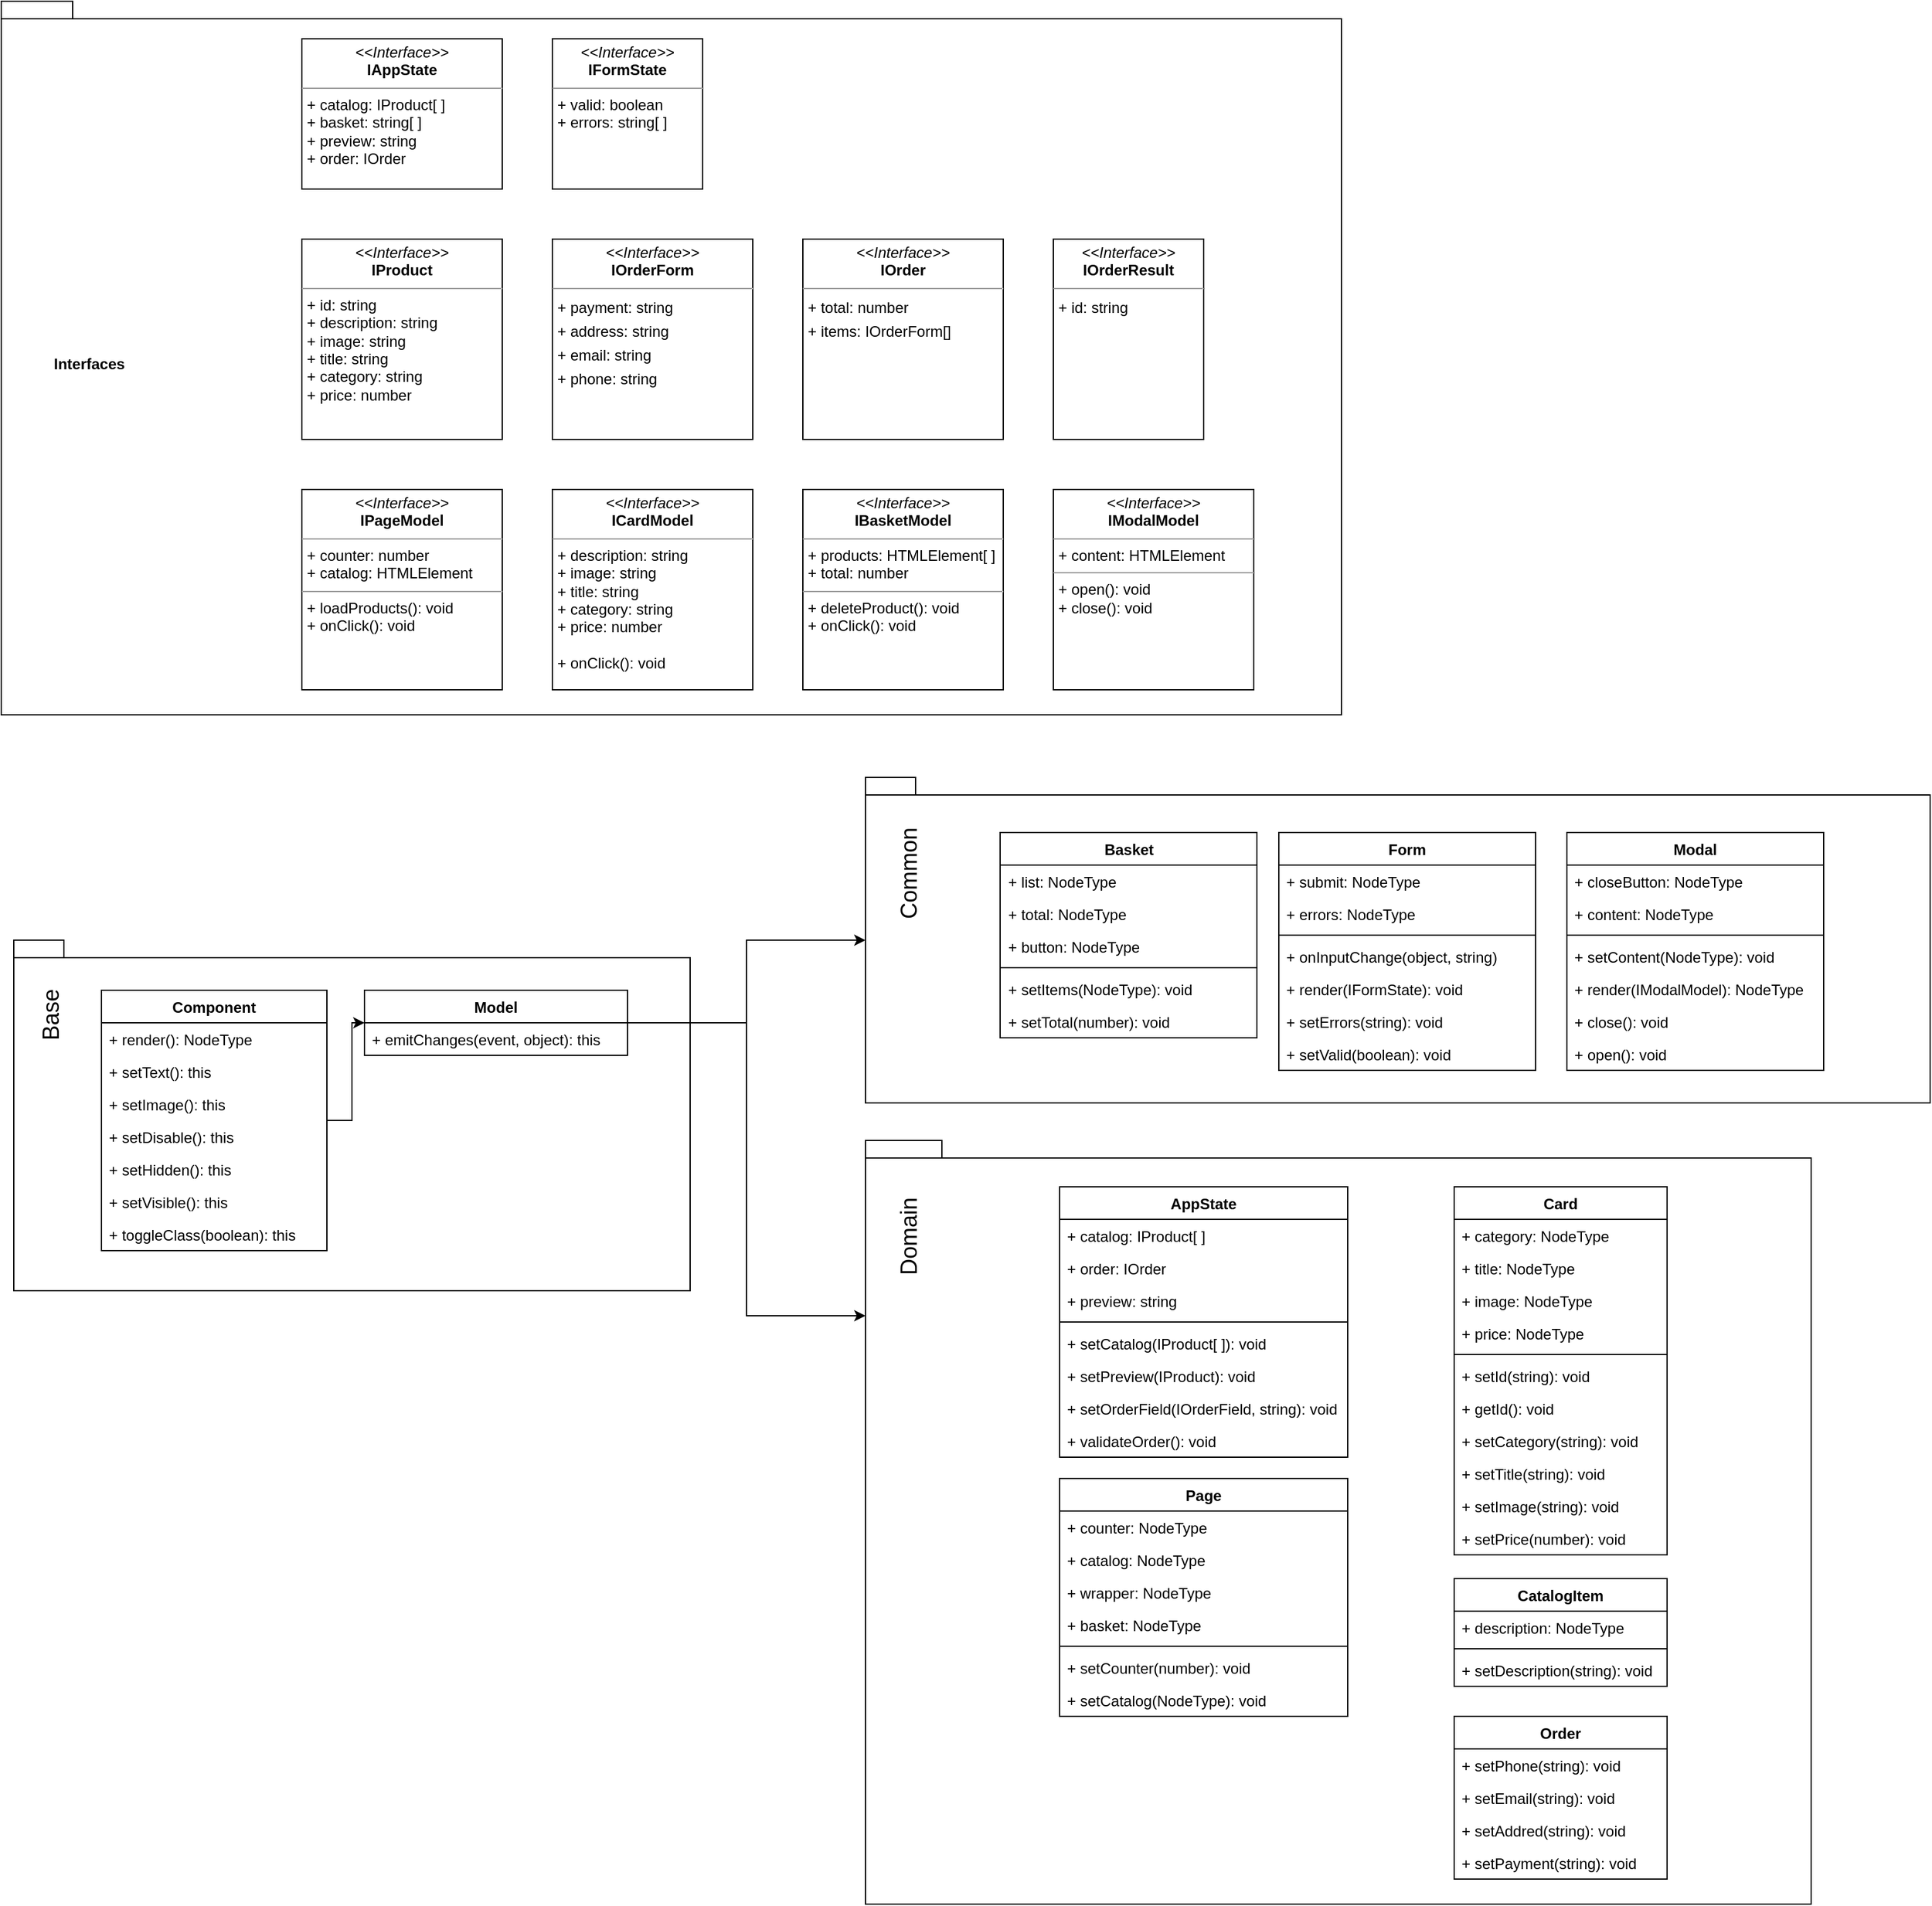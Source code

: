 <mxfile version="23.1.4" type="device">
  <diagram name="Page-1" id="c4acf3e9-155e-7222-9cf6-157b1a14988f">
    <mxGraphModel dx="2390" dy="1230" grid="1" gridSize="10" guides="1" tooltips="1" connect="1" arrows="1" fold="1" page="1" pageScale="1" pageWidth="1700" pageHeight="1700" background="none" math="0" shadow="0">
      <root>
        <mxCell id="0" />
        <mxCell id="1" parent="0" />
        <mxCell id="fEwEx9mOlt6JljOtrG-w-180" value="" style="group" parent="1" vertex="1" connectable="0">
          <mxGeometry x="10" y="10" width="1070" height="570" as="geometry" />
        </mxCell>
        <mxCell id="fEwEx9mOlt6JljOtrG-w-179" value="&amp;nbsp; &amp;nbsp; &amp;nbsp; &amp;nbsp; &amp;nbsp; &amp;nbsp; Interfaces" style="shape=folder;fontStyle=1;spacingTop=10;tabWidth=40;tabHeight=14;tabPosition=left;html=1;whiteSpace=wrap;align=left;" parent="fEwEx9mOlt6JljOtrG-w-180" vertex="1">
          <mxGeometry width="1070" height="570" as="geometry" />
        </mxCell>
        <mxCell id="fEwEx9mOlt6JljOtrG-w-82" value="&lt;p style=&quot;margin:0px;margin-top:4px;text-align:center;&quot;&gt;&lt;i&gt;&amp;lt;&amp;lt;Interface&amp;gt;&amp;gt;&lt;/i&gt;&lt;br&gt;&lt;b&gt;IProduct&lt;/b&gt;&lt;/p&gt;&lt;hr size=&quot;1&quot;&gt;&lt;p style=&quot;margin:0px;margin-left:4px;&quot;&gt;+ id: string&lt;br&gt;&lt;/p&gt;&lt;p style=&quot;margin:0px;margin-left:4px;&quot;&gt;+ description: string&lt;/p&gt;&lt;p style=&quot;margin:0px;margin-left:4px;&quot;&gt;+ image: string&lt;/p&gt;&lt;p style=&quot;margin:0px;margin-left:4px;&quot;&gt;+ title: string&lt;/p&gt;&lt;p style=&quot;margin:0px;margin-left:4px;&quot;&gt;+ category: string&lt;/p&gt;&lt;p style=&quot;margin:0px;margin-left:4px;&quot;&gt;+ price: number&lt;/p&gt;" style="verticalAlign=top;align=left;overflow=fill;fontSize=12;fontFamily=Helvetica;html=1;whiteSpace=wrap;" parent="fEwEx9mOlt6JljOtrG-w-180" vertex="1">
          <mxGeometry x="240" y="190" width="160" height="160" as="geometry" />
        </mxCell>
        <mxCell id="fEwEx9mOlt6JljOtrG-w-83" value="&lt;p style=&quot;margin:0px;margin-top:4px;text-align:center;&quot;&gt;&lt;i&gt;&amp;lt;&amp;lt;Interface&amp;gt;&amp;gt;&lt;/i&gt;&lt;br&gt;&lt;b&gt;IOrder&lt;/b&gt;&lt;/p&gt;&lt;hr size=&quot;1&quot;&gt;&lt;p style=&quot;margin: 0px 0px 0px 4px; line-height: 160%;&quot;&gt;+ total: number&lt;span style=&quot;background-color: initial;&quot;&gt;&lt;br&gt;&lt;/span&gt;&lt;/p&gt;&lt;p style=&quot;margin: 0px 0px 0px 4px; line-height: 160%;&quot;&gt;+ items:&amp;nbsp;&lt;span style=&quot;border-color: var(--border-color); text-align: center;&quot;&gt;IOrderForm&lt;/span&gt;&lt;span style=&quot;background-color: initial;&quot;&gt;[]&lt;/span&gt;&lt;br&gt;&lt;/p&gt;" style="verticalAlign=top;align=left;overflow=fill;fontSize=12;fontFamily=Helvetica;html=1;whiteSpace=wrap;" parent="fEwEx9mOlt6JljOtrG-w-180" vertex="1">
          <mxGeometry x="640" y="190" width="160" height="160" as="geometry" />
        </mxCell>
        <mxCell id="fEwEx9mOlt6JljOtrG-w-86" value="&lt;p style=&quot;margin:0px;margin-top:4px;text-align:center;&quot;&gt;&lt;i&gt;&amp;lt;&amp;lt;Interface&amp;gt;&amp;gt;&lt;/i&gt;&lt;br&gt;&lt;b&gt;IOrderResult&lt;/b&gt;&lt;/p&gt;&lt;hr size=&quot;1&quot;&gt;&lt;p style=&quot;margin: 0px 0px 0px 4px; line-height: 160%;&quot;&gt;+ id: string&lt;/p&gt;" style="verticalAlign=top;align=left;overflow=fill;fontSize=12;fontFamily=Helvetica;html=1;whiteSpace=wrap;" parent="fEwEx9mOlt6JljOtrG-w-180" vertex="1">
          <mxGeometry x="840" y="190" width="120" height="160" as="geometry" />
        </mxCell>
        <mxCell id="fEwEx9mOlt6JljOtrG-w-87" value="&lt;p style=&quot;margin:0px;margin-top:4px;text-align:center;&quot;&gt;&lt;i&gt;&amp;lt;&amp;lt;Interface&amp;gt;&amp;gt;&lt;/i&gt;&lt;br&gt;&lt;b&gt;IOrderForm&lt;/b&gt;&lt;/p&gt;&lt;hr size=&quot;1&quot;&gt;&lt;p style=&quot;margin: 0px 0px 0px 4px; line-height: 160%;&quot;&gt;&lt;span style=&quot;background-color: initial;&quot;&gt;+ payment: string&lt;/span&gt;&lt;br&gt;&lt;/p&gt;&lt;p style=&quot;margin: 0px 0px 0px 4px; line-height: 160%;&quot;&gt;+ address: string&lt;span style=&quot;background-color: initial;&quot;&gt;&lt;br&gt;&lt;/span&gt;&lt;/p&gt;&lt;p style=&quot;margin: 0px 0px 0px 4px; line-height: 160%;&quot;&gt;+ email: string&lt;span style=&quot;background-color: initial;&quot;&gt;&lt;br&gt;&lt;/span&gt;&lt;/p&gt;&lt;p style=&quot;margin: 0px 0px 0px 4px; line-height: 160%;&quot;&gt;+ phone: string&lt;br&gt;&lt;/p&gt;&lt;p style=&quot;margin: 0px 0px 0px 4px; line-height: 160%;&quot;&gt;&lt;br&gt;&lt;/p&gt;&lt;p style=&quot;margin: 0px 0px 0px 4px; line-height: 160%;&quot;&gt;&lt;br&gt;&lt;/p&gt;" style="verticalAlign=top;align=left;overflow=fill;fontSize=12;fontFamily=Helvetica;html=1;whiteSpace=wrap;" parent="fEwEx9mOlt6JljOtrG-w-180" vertex="1">
          <mxGeometry x="440" y="190" width="160" height="160" as="geometry" />
        </mxCell>
        <mxCell id="fEwEx9mOlt6JljOtrG-w-171" value="&lt;p style=&quot;margin:0px;margin-top:4px;text-align:center;&quot;&gt;&lt;i&gt;&amp;lt;&amp;lt;Interface&amp;gt;&amp;gt;&lt;/i&gt;&lt;br&gt;&lt;b&gt;IFormState&lt;/b&gt;&lt;/p&gt;&lt;hr size=&quot;1&quot;&gt;&lt;p style=&quot;margin:0px;margin-left:4px;&quot;&gt;+ valid: boolean&lt;/p&gt;&lt;p style=&quot;margin:0px;margin-left:4px;&quot;&gt;+ errors: string[ ]&lt;/p&gt;" style="verticalAlign=top;align=left;overflow=fill;fontSize=12;fontFamily=Helvetica;html=1;whiteSpace=wrap;" parent="fEwEx9mOlt6JljOtrG-w-180" vertex="1">
          <mxGeometry x="440" y="30" width="120" height="120" as="geometry" />
        </mxCell>
        <mxCell id="fEwEx9mOlt6JljOtrG-w-172" value="&lt;p style=&quot;margin:0px;margin-top:4px;text-align:center;&quot;&gt;&lt;i&gt;&amp;lt;&amp;lt;Interface&amp;gt;&amp;gt;&lt;/i&gt;&lt;br&gt;&lt;b&gt;IAppState&lt;/b&gt;&lt;/p&gt;&lt;hr size=&quot;1&quot;&gt;&lt;p style=&quot;margin:0px;margin-left:4px;&quot;&gt;+ catalog: IProduct[ ]&lt;/p&gt;&lt;p style=&quot;margin:0px;margin-left:4px;&quot;&gt;+ basket: string[ ]&lt;/p&gt;&lt;p style=&quot;margin:0px;margin-left:4px;&quot;&gt;+ preview: string&lt;br&gt;&lt;/p&gt;&lt;p style=&quot;margin:0px;margin-left:4px;&quot;&gt;+ order: IOrder&lt;br&gt;&lt;/p&gt;" style="verticalAlign=top;align=left;overflow=fill;fontSize=12;fontFamily=Helvetica;html=1;whiteSpace=wrap;" parent="fEwEx9mOlt6JljOtrG-w-180" vertex="1">
          <mxGeometry x="240" y="30" width="160" height="120" as="geometry" />
        </mxCell>
        <mxCell id="fEwEx9mOlt6JljOtrG-w-174" value="&lt;p style=&quot;margin:0px;margin-top:4px;text-align:center;&quot;&gt;&lt;i&gt;&amp;lt;&amp;lt;Interface&amp;gt;&amp;gt;&lt;/i&gt;&lt;br&gt;&lt;b style=&quot;border-color: var(--border-color);&quot;&gt;IPageModel&lt;/b&gt;&lt;/p&gt;&lt;hr size=&quot;1&quot;&gt;&lt;p style=&quot;border-color: var(--border-color); margin: 0px 0px 0px 4px;&quot;&gt;+ counter: number&lt;br style=&quot;border-color: var(--border-color);&quot;&gt;&lt;/p&gt;&lt;p style=&quot;border-color: var(--border-color); margin: 0px 0px 0px 4px;&quot;&gt;+ catalog: HTMLElement&lt;/p&gt;&lt;hr size=&quot;1&quot;&gt;&lt;p style=&quot;margin:0px;margin-left:4px;&quot;&gt;+ loadProducts(): void&lt;/p&gt;&lt;p style=&quot;margin:0px;margin-left:4px;&quot;&gt;+ onClick(): void&lt;/p&gt;" style="verticalAlign=top;align=left;overflow=fill;fontSize=12;fontFamily=Helvetica;html=1;whiteSpace=wrap;" parent="fEwEx9mOlt6JljOtrG-w-180" vertex="1">
          <mxGeometry x="240" y="390" width="160" height="160" as="geometry" />
        </mxCell>
        <mxCell id="fEwEx9mOlt6JljOtrG-w-175" value="&lt;p style=&quot;margin:0px;margin-top:4px;text-align:center;&quot;&gt;&lt;i&gt;&amp;lt;&amp;lt;Interface&amp;gt;&amp;gt;&lt;/i&gt;&lt;br&gt;&lt;b style=&quot;border-color: var(--border-color);&quot;&gt;IModalModel&lt;/b&gt;&lt;/p&gt;&lt;hr size=&quot;1&quot;&gt;&lt;p style=&quot;border-color: var(--border-color); margin: 0px 0px 0px 4px;&quot;&gt;+ content: HTMLElement&lt;br&gt;&lt;/p&gt;&lt;hr size=&quot;1&quot;&gt;&lt;p style=&quot;margin:0px;margin-left:4px;&quot;&gt;+ open(): void&lt;/p&gt;&lt;p style=&quot;margin:0px;margin-left:4px;&quot;&gt;+ close(): void&lt;/p&gt;" style="verticalAlign=top;align=left;overflow=fill;fontSize=12;fontFamily=Helvetica;html=1;whiteSpace=wrap;" parent="fEwEx9mOlt6JljOtrG-w-180" vertex="1">
          <mxGeometry x="840" y="390" width="160" height="160" as="geometry" />
        </mxCell>
        <mxCell id="fEwEx9mOlt6JljOtrG-w-176" value="&lt;p style=&quot;margin:0px;margin-top:4px;text-align:center;&quot;&gt;&lt;i&gt;&amp;lt;&amp;lt;Interface&amp;gt;&amp;gt;&lt;/i&gt;&lt;br&gt;&lt;b style=&quot;border-color: var(--border-color);&quot;&gt;IBasketModel&lt;/b&gt;&lt;/p&gt;&lt;hr size=&quot;1&quot;&gt;&lt;p style=&quot;border-color: var(--border-color); margin: 0px 0px 0px 4px; line-height: 120%;&quot;&gt;+ products: HTMLElement[ ]&lt;br&gt;&lt;/p&gt;&lt;p style=&quot;border-color: var(--border-color); margin: 0px 0px 0px 4px; line-height: 120%;&quot;&gt;+ total: number&lt;br&gt;&lt;/p&gt;&lt;hr size=&quot;1&quot;&gt;&lt;p style=&quot;margin:0px;margin-left:4px;&quot;&gt;+ deleteProduct(): void&lt;/p&gt;&lt;p style=&quot;margin:0px;margin-left:4px;&quot;&gt;+ onClick(): void&lt;/p&gt;" style="verticalAlign=top;align=left;overflow=fill;fontSize=12;fontFamily=Helvetica;html=1;whiteSpace=wrap;" parent="fEwEx9mOlt6JljOtrG-w-180" vertex="1">
          <mxGeometry x="640" y="390" width="160" height="160" as="geometry" />
        </mxCell>
        <mxCell id="fEwEx9mOlt6JljOtrG-w-177" value="&lt;p style=&quot;margin:0px;margin-top:4px;text-align:center;&quot;&gt;&lt;i&gt;&amp;lt;&amp;lt;Interface&amp;gt;&amp;gt;&lt;/i&gt;&lt;br&gt;&lt;b style=&quot;border-color: var(--border-color);&quot;&gt;ICardModel&lt;/b&gt;&lt;/p&gt;&lt;hr size=&quot;1&quot;&gt;&lt;p style=&quot;border-color: var(--border-color); margin: 0px 0px 0px 4px; line-height: 120%;&quot;&gt;+ description: string&lt;/p&gt;&lt;p style=&quot;margin:0px;margin-left:4px;&quot;&gt;+ image: string&lt;/p&gt;&lt;p style=&quot;margin:0px;margin-left:4px;&quot;&gt;+ title: string&lt;br&gt;&lt;/p&gt;&lt;p style=&quot;margin:0px;margin-left:4px;&quot;&gt;+ category: string&lt;br&gt;&lt;/p&gt;&lt;p style=&quot;margin:0px;margin-left:4px;&quot;&gt;+ price: number&lt;br&gt;&lt;br&gt;&lt;/p&gt;&lt;p style=&quot;margin:0px;margin-left:4px;&quot;&gt;+ onClick(): void&lt;/p&gt;" style="verticalAlign=top;align=left;overflow=fill;fontSize=12;fontFamily=Helvetica;html=1;whiteSpace=wrap;" parent="fEwEx9mOlt6JljOtrG-w-180" vertex="1">
          <mxGeometry x="440" y="390" width="160" height="160" as="geometry" />
        </mxCell>
        <mxCell id="fEwEx9mOlt6JljOtrG-w-178" value="" style="line;strokeWidth=1;fillColor=none;align=left;verticalAlign=middle;spacingTop=-1;spacingLeft=3;spacingRight=3;rotatable=0;labelPosition=right;points=[];portConstraint=eastwest;strokeColor=inherit;" parent="fEwEx9mOlt6JljOtrG-w-180" vertex="1">
          <mxGeometry x="440" y="510" width="160" height="8" as="geometry" />
        </mxCell>
        <mxCell id="yMwtiJhKcVlfoCmiof6D-98" value="" style="group" vertex="1" connectable="0" parent="1">
          <mxGeometry x="20" y="760" width="540" height="280" as="geometry" />
        </mxCell>
        <mxCell id="yMwtiJhKcVlfoCmiof6D-54" value="" style="shape=folder;fontStyle=1;spacingTop=10;tabWidth=40;tabHeight=14;tabPosition=left;html=1;whiteSpace=wrap;align=left;" vertex="1" parent="yMwtiJhKcVlfoCmiof6D-98">
          <mxGeometry width="540" height="280" as="geometry" />
        </mxCell>
        <mxCell id="yMwtiJhKcVlfoCmiof6D-55" value="&lt;font style=&quot;font-size: 18px;&quot;&gt;Base&lt;/font&gt;" style="text;html=1;align=center;verticalAlign=middle;resizable=0;points=[];autosize=1;strokeColor=none;fillColor=none;rotation=-90;" vertex="1" parent="yMwtiJhKcVlfoCmiof6D-98">
          <mxGeometry y="40" width="60" height="40" as="geometry" />
        </mxCell>
        <mxCell id="yMwtiJhKcVlfoCmiof6D-61" value="Component" style="swimlane;fontStyle=1;align=center;verticalAlign=top;childLayout=stackLayout;horizontal=1;startSize=26;horizontalStack=0;resizeParent=1;resizeParentMax=0;resizeLast=0;collapsible=1;marginBottom=0;whiteSpace=wrap;html=1;" vertex="1" parent="yMwtiJhKcVlfoCmiof6D-98">
          <mxGeometry x="70" y="40" width="180" height="208" as="geometry" />
        </mxCell>
        <mxCell id="yMwtiJhKcVlfoCmiof6D-62" value="+ render(): NodeType" style="text;strokeColor=none;fillColor=none;align=left;verticalAlign=top;spacingLeft=4;spacingRight=4;overflow=hidden;rotatable=0;points=[[0,0.5],[1,0.5]];portConstraint=eastwest;whiteSpace=wrap;html=1;" vertex="1" parent="yMwtiJhKcVlfoCmiof6D-61">
          <mxGeometry y="26" width="180" height="26" as="geometry" />
        </mxCell>
        <mxCell id="yMwtiJhKcVlfoCmiof6D-63" value="+ setText():&amp;nbsp;this" style="text;strokeColor=none;fillColor=none;align=left;verticalAlign=top;spacingLeft=4;spacingRight=4;overflow=hidden;rotatable=0;points=[[0,0.5],[1,0.5]];portConstraint=eastwest;whiteSpace=wrap;html=1;" vertex="1" parent="yMwtiJhKcVlfoCmiof6D-61">
          <mxGeometry y="52" width="180" height="26" as="geometry" />
        </mxCell>
        <mxCell id="yMwtiJhKcVlfoCmiof6D-64" value="+ setImage():&amp;nbsp;this" style="text;strokeColor=none;fillColor=none;align=left;verticalAlign=top;spacingLeft=4;spacingRight=4;overflow=hidden;rotatable=0;points=[[0,0.5],[1,0.5]];portConstraint=eastwest;whiteSpace=wrap;html=1;" vertex="1" parent="yMwtiJhKcVlfoCmiof6D-61">
          <mxGeometry y="78" width="180" height="26" as="geometry" />
        </mxCell>
        <mxCell id="yMwtiJhKcVlfoCmiof6D-65" value="+ setDisable():&amp;nbsp;this" style="text;strokeColor=none;fillColor=none;align=left;verticalAlign=top;spacingLeft=4;spacingRight=4;overflow=hidden;rotatable=0;points=[[0,0.5],[1,0.5]];portConstraint=eastwest;whiteSpace=wrap;html=1;" vertex="1" parent="yMwtiJhKcVlfoCmiof6D-61">
          <mxGeometry y="104" width="180" height="26" as="geometry" />
        </mxCell>
        <mxCell id="yMwtiJhKcVlfoCmiof6D-66" value="+ setHidden(): this" style="text;strokeColor=none;fillColor=none;align=left;verticalAlign=top;spacingLeft=4;spacingRight=4;overflow=hidden;rotatable=0;points=[[0,0.5],[1,0.5]];portConstraint=eastwest;whiteSpace=wrap;html=1;" vertex="1" parent="yMwtiJhKcVlfoCmiof6D-61">
          <mxGeometry y="130" width="180" height="26" as="geometry" />
        </mxCell>
        <mxCell id="yMwtiJhKcVlfoCmiof6D-67" value="+ setVisible(): this" style="text;strokeColor=none;fillColor=none;align=left;verticalAlign=top;spacingLeft=4;spacingRight=4;overflow=hidden;rotatable=0;points=[[0,0.5],[1,0.5]];portConstraint=eastwest;whiteSpace=wrap;html=1;" vertex="1" parent="yMwtiJhKcVlfoCmiof6D-61">
          <mxGeometry y="156" width="180" height="26" as="geometry" />
        </mxCell>
        <mxCell id="yMwtiJhKcVlfoCmiof6D-68" value="+ toggleClass(boolean):&amp;nbsp;this" style="text;strokeColor=none;fillColor=none;align=left;verticalAlign=top;spacingLeft=4;spacingRight=4;overflow=hidden;rotatable=0;points=[[0,0.5],[1,0.5]];portConstraint=eastwest;whiteSpace=wrap;html=1;" vertex="1" parent="yMwtiJhKcVlfoCmiof6D-61">
          <mxGeometry y="182" width="180" height="26" as="geometry" />
        </mxCell>
        <mxCell id="yMwtiJhKcVlfoCmiof6D-69" value="Model" style="swimlane;fontStyle=1;align=center;verticalAlign=top;childLayout=stackLayout;horizontal=1;startSize=26;horizontalStack=0;resizeParent=1;resizeParentMax=0;resizeLast=0;collapsible=1;marginBottom=0;whiteSpace=wrap;html=1;" vertex="1" parent="yMwtiJhKcVlfoCmiof6D-98">
          <mxGeometry x="280" y="40" width="210" height="52" as="geometry" />
        </mxCell>
        <mxCell id="yMwtiJhKcVlfoCmiof6D-70" value="+&amp;nbsp;emitChanges(event, object): this" style="text;strokeColor=none;fillColor=none;align=left;verticalAlign=top;spacingLeft=4;spacingRight=4;overflow=hidden;rotatable=0;points=[[0,0.5],[1,0.5]];portConstraint=eastwest;whiteSpace=wrap;html=1;" vertex="1" parent="yMwtiJhKcVlfoCmiof6D-69">
          <mxGeometry y="26" width="210" height="26" as="geometry" />
        </mxCell>
        <mxCell id="yMwtiJhKcVlfoCmiof6D-71" style="edgeStyle=orthogonalEdgeStyle;rounded=0;orthogonalLoop=1;jettySize=auto;html=1;" edge="1" parent="yMwtiJhKcVlfoCmiof6D-98" source="yMwtiJhKcVlfoCmiof6D-61" target="yMwtiJhKcVlfoCmiof6D-69">
          <mxGeometry relative="1" as="geometry" />
        </mxCell>
        <mxCell id="yMwtiJhKcVlfoCmiof6D-133" style="edgeStyle=orthogonalEdgeStyle;rounded=0;orthogonalLoop=1;jettySize=auto;html=1;" edge="1" parent="1" source="yMwtiJhKcVlfoCmiof6D-69" target="yMwtiJhKcVlfoCmiof6D-130">
          <mxGeometry relative="1" as="geometry" />
        </mxCell>
        <mxCell id="yMwtiJhKcVlfoCmiof6D-191" value="" style="group" vertex="1" connectable="0" parent="1">
          <mxGeometry x="700" y="920" width="755" height="610" as="geometry" />
        </mxCell>
        <mxCell id="yMwtiJhKcVlfoCmiof6D-59" value="" style="shape=folder;fontStyle=1;spacingTop=10;tabWidth=40;tabHeight=14;tabPosition=left;html=1;whiteSpace=wrap;align=left;" vertex="1" parent="yMwtiJhKcVlfoCmiof6D-191">
          <mxGeometry width="755" height="610" as="geometry" />
        </mxCell>
        <mxCell id="yMwtiJhKcVlfoCmiof6D-60" value="&lt;font style=&quot;font-size: 18px;&quot;&gt;Domain&lt;br&gt;&lt;/font&gt;" style="text;html=1;align=center;verticalAlign=middle;resizable=0;points=[];autosize=1;strokeColor=none;fillColor=none;rotation=-90;" vertex="1" parent="yMwtiJhKcVlfoCmiof6D-191">
          <mxGeometry x="-10" y="57" width="90" height="40" as="geometry" />
        </mxCell>
        <mxCell id="yMwtiJhKcVlfoCmiof6D-1" value="Page" style="swimlane;fontStyle=1;align=center;verticalAlign=top;childLayout=stackLayout;horizontal=1;startSize=26;horizontalStack=0;resizeParent=1;resizeParentMax=0;resizeLast=0;collapsible=1;marginBottom=0;whiteSpace=wrap;html=1;" vertex="1" parent="yMwtiJhKcVlfoCmiof6D-191">
          <mxGeometry x="155" y="270" width="230" height="190" as="geometry" />
        </mxCell>
        <mxCell id="yMwtiJhKcVlfoCmiof6D-2" value="+ counter: NodeType" style="text;strokeColor=none;fillColor=none;align=left;verticalAlign=top;spacingLeft=4;spacingRight=4;overflow=hidden;rotatable=0;points=[[0,0.5],[1,0.5]];portConstraint=eastwest;whiteSpace=wrap;html=1;" vertex="1" parent="yMwtiJhKcVlfoCmiof6D-1">
          <mxGeometry y="26" width="230" height="26" as="geometry" />
        </mxCell>
        <mxCell id="yMwtiJhKcVlfoCmiof6D-135" value="+ catalog: NodeType" style="text;strokeColor=none;fillColor=none;align=left;verticalAlign=top;spacingLeft=4;spacingRight=4;overflow=hidden;rotatable=0;points=[[0,0.5],[1,0.5]];portConstraint=eastwest;whiteSpace=wrap;html=1;" vertex="1" parent="yMwtiJhKcVlfoCmiof6D-1">
          <mxGeometry y="52" width="230" height="26" as="geometry" />
        </mxCell>
        <mxCell id="yMwtiJhKcVlfoCmiof6D-136" value="+ wrapper: NodeType" style="text;strokeColor=none;fillColor=none;align=left;verticalAlign=top;spacingLeft=4;spacingRight=4;overflow=hidden;rotatable=0;points=[[0,0.5],[1,0.5]];portConstraint=eastwest;whiteSpace=wrap;html=1;" vertex="1" parent="yMwtiJhKcVlfoCmiof6D-1">
          <mxGeometry y="78" width="230" height="26" as="geometry" />
        </mxCell>
        <mxCell id="yMwtiJhKcVlfoCmiof6D-137" value="+ basket: NodeType" style="text;strokeColor=none;fillColor=none;align=left;verticalAlign=top;spacingLeft=4;spacingRight=4;overflow=hidden;rotatable=0;points=[[0,0.5],[1,0.5]];portConstraint=eastwest;whiteSpace=wrap;html=1;" vertex="1" parent="yMwtiJhKcVlfoCmiof6D-1">
          <mxGeometry y="104" width="230" height="26" as="geometry" />
        </mxCell>
        <mxCell id="yMwtiJhKcVlfoCmiof6D-3" value="" style="line;strokeWidth=1;fillColor=none;align=left;verticalAlign=middle;spacingTop=-1;spacingLeft=3;spacingRight=3;rotatable=0;labelPosition=right;points=[];portConstraint=eastwest;strokeColor=inherit;" vertex="1" parent="yMwtiJhKcVlfoCmiof6D-1">
          <mxGeometry y="130" width="230" height="8" as="geometry" />
        </mxCell>
        <mxCell id="yMwtiJhKcVlfoCmiof6D-4" value="+ setCounter(number): void" style="text;strokeColor=none;fillColor=none;align=left;verticalAlign=top;spacingLeft=4;spacingRight=4;overflow=hidden;rotatable=0;points=[[0,0.5],[1,0.5]];portConstraint=eastwest;whiteSpace=wrap;html=1;" vertex="1" parent="yMwtiJhKcVlfoCmiof6D-1">
          <mxGeometry y="138" width="230" height="26" as="geometry" />
        </mxCell>
        <mxCell id="yMwtiJhKcVlfoCmiof6D-138" value="+ setCatalog(NodeType): void" style="text;strokeColor=none;fillColor=none;align=left;verticalAlign=top;spacingLeft=4;spacingRight=4;overflow=hidden;rotatable=0;points=[[0,0.5],[1,0.5]];portConstraint=eastwest;whiteSpace=wrap;html=1;" vertex="1" parent="yMwtiJhKcVlfoCmiof6D-1">
          <mxGeometry y="164" width="230" height="26" as="geometry" />
        </mxCell>
        <mxCell id="yMwtiJhKcVlfoCmiof6D-25" value="Card" style="swimlane;fontStyle=1;align=center;verticalAlign=top;childLayout=stackLayout;horizontal=1;startSize=26;horizontalStack=0;resizeParent=1;resizeParentMax=0;resizeLast=0;collapsible=1;marginBottom=0;whiteSpace=wrap;html=1;" vertex="1" parent="yMwtiJhKcVlfoCmiof6D-191">
          <mxGeometry x="470" y="37" width="170" height="294" as="geometry" />
        </mxCell>
        <mxCell id="yMwtiJhKcVlfoCmiof6D-26" value="+ category: NodeType" style="text;strokeColor=none;fillColor=none;align=left;verticalAlign=top;spacingLeft=4;spacingRight=4;overflow=hidden;rotatable=0;points=[[0,0.5],[1,0.5]];portConstraint=eastwest;whiteSpace=wrap;html=1;" vertex="1" parent="yMwtiJhKcVlfoCmiof6D-25">
          <mxGeometry y="26" width="170" height="26" as="geometry" />
        </mxCell>
        <mxCell id="yMwtiJhKcVlfoCmiof6D-180" value="+ title: NodeType" style="text;strokeColor=none;fillColor=none;align=left;verticalAlign=top;spacingLeft=4;spacingRight=4;overflow=hidden;rotatable=0;points=[[0,0.5],[1,0.5]];portConstraint=eastwest;whiteSpace=wrap;html=1;" vertex="1" parent="yMwtiJhKcVlfoCmiof6D-25">
          <mxGeometry y="52" width="170" height="26" as="geometry" />
        </mxCell>
        <mxCell id="yMwtiJhKcVlfoCmiof6D-139" value="+ image: NodeType" style="text;strokeColor=none;fillColor=none;align=left;verticalAlign=top;spacingLeft=4;spacingRight=4;overflow=hidden;rotatable=0;points=[[0,0.5],[1,0.5]];portConstraint=eastwest;whiteSpace=wrap;html=1;" vertex="1" parent="yMwtiJhKcVlfoCmiof6D-25">
          <mxGeometry y="78" width="170" height="26" as="geometry" />
        </mxCell>
        <mxCell id="yMwtiJhKcVlfoCmiof6D-140" value="+ price: NodeType" style="text;strokeColor=none;fillColor=none;align=left;verticalAlign=top;spacingLeft=4;spacingRight=4;overflow=hidden;rotatable=0;points=[[0,0.5],[1,0.5]];portConstraint=eastwest;whiteSpace=wrap;html=1;" vertex="1" parent="yMwtiJhKcVlfoCmiof6D-25">
          <mxGeometry y="104" width="170" height="26" as="geometry" />
        </mxCell>
        <mxCell id="yMwtiJhKcVlfoCmiof6D-27" value="" style="line;strokeWidth=1;fillColor=none;align=left;verticalAlign=middle;spacingTop=-1;spacingLeft=3;spacingRight=3;rotatable=0;labelPosition=right;points=[];portConstraint=eastwest;strokeColor=inherit;" vertex="1" parent="yMwtiJhKcVlfoCmiof6D-25">
          <mxGeometry y="130" width="170" height="8" as="geometry" />
        </mxCell>
        <mxCell id="yMwtiJhKcVlfoCmiof6D-28" value="+ setId(string): void" style="text;strokeColor=none;fillColor=none;align=left;verticalAlign=top;spacingLeft=4;spacingRight=4;overflow=hidden;rotatable=0;points=[[0,0.5],[1,0.5]];portConstraint=eastwest;whiteSpace=wrap;html=1;" vertex="1" parent="yMwtiJhKcVlfoCmiof6D-25">
          <mxGeometry y="138" width="170" height="26" as="geometry" />
        </mxCell>
        <mxCell id="yMwtiJhKcVlfoCmiof6D-181" value="+ getId(): void" style="text;strokeColor=none;fillColor=none;align=left;verticalAlign=top;spacingLeft=4;spacingRight=4;overflow=hidden;rotatable=0;points=[[0,0.5],[1,0.5]];portConstraint=eastwest;whiteSpace=wrap;html=1;" vertex="1" parent="yMwtiJhKcVlfoCmiof6D-25">
          <mxGeometry y="164" width="170" height="26" as="geometry" />
        </mxCell>
        <mxCell id="yMwtiJhKcVlfoCmiof6D-182" value="+ setCategory(string): void" style="text;strokeColor=none;fillColor=none;align=left;verticalAlign=top;spacingLeft=4;spacingRight=4;overflow=hidden;rotatable=0;points=[[0,0.5],[1,0.5]];portConstraint=eastwest;whiteSpace=wrap;html=1;" vertex="1" parent="yMwtiJhKcVlfoCmiof6D-25">
          <mxGeometry y="190" width="170" height="26" as="geometry" />
        </mxCell>
        <mxCell id="yMwtiJhKcVlfoCmiof6D-183" value="+ setTitle(string): void" style="text;strokeColor=none;fillColor=none;align=left;verticalAlign=top;spacingLeft=4;spacingRight=4;overflow=hidden;rotatable=0;points=[[0,0.5],[1,0.5]];portConstraint=eastwest;whiteSpace=wrap;html=1;" vertex="1" parent="yMwtiJhKcVlfoCmiof6D-25">
          <mxGeometry y="216" width="170" height="26" as="geometry" />
        </mxCell>
        <mxCell id="yMwtiJhKcVlfoCmiof6D-184" value="+ setImage(string): void" style="text;strokeColor=none;fillColor=none;align=left;verticalAlign=top;spacingLeft=4;spacingRight=4;overflow=hidden;rotatable=0;points=[[0,0.5],[1,0.5]];portConstraint=eastwest;whiteSpace=wrap;html=1;" vertex="1" parent="yMwtiJhKcVlfoCmiof6D-25">
          <mxGeometry y="242" width="170" height="26" as="geometry" />
        </mxCell>
        <mxCell id="yMwtiJhKcVlfoCmiof6D-185" value="+ setPrice(number): void" style="text;strokeColor=none;fillColor=none;align=left;verticalAlign=top;spacingLeft=4;spacingRight=4;overflow=hidden;rotatable=0;points=[[0,0.5],[1,0.5]];portConstraint=eastwest;whiteSpace=wrap;html=1;" vertex="1" parent="yMwtiJhKcVlfoCmiof6D-25">
          <mxGeometry y="268" width="170" height="26" as="geometry" />
        </mxCell>
        <mxCell id="yMwtiJhKcVlfoCmiof6D-37" value="Order" style="swimlane;fontStyle=1;align=center;verticalAlign=top;childLayout=stackLayout;horizontal=1;startSize=26;horizontalStack=0;resizeParent=1;resizeParentMax=0;resizeLast=0;collapsible=1;marginBottom=0;whiteSpace=wrap;html=1;" vertex="1" parent="yMwtiJhKcVlfoCmiof6D-191">
          <mxGeometry x="470" y="460" width="170" height="130" as="geometry" />
        </mxCell>
        <mxCell id="yMwtiJhKcVlfoCmiof6D-40" value="+ setPhone(string): void" style="text;strokeColor=none;fillColor=none;align=left;verticalAlign=top;spacingLeft=4;spacingRight=4;overflow=hidden;rotatable=0;points=[[0,0.5],[1,0.5]];portConstraint=eastwest;whiteSpace=wrap;html=1;" vertex="1" parent="yMwtiJhKcVlfoCmiof6D-37">
          <mxGeometry y="26" width="170" height="26" as="geometry" />
        </mxCell>
        <mxCell id="yMwtiJhKcVlfoCmiof6D-186" value="+ setEmail(string): void" style="text;strokeColor=none;fillColor=none;align=left;verticalAlign=top;spacingLeft=4;spacingRight=4;overflow=hidden;rotatable=0;points=[[0,0.5],[1,0.5]];portConstraint=eastwest;whiteSpace=wrap;html=1;" vertex="1" parent="yMwtiJhKcVlfoCmiof6D-37">
          <mxGeometry y="52" width="170" height="26" as="geometry" />
        </mxCell>
        <mxCell id="yMwtiJhKcVlfoCmiof6D-187" value="+ setAddred(string): void" style="text;strokeColor=none;fillColor=none;align=left;verticalAlign=top;spacingLeft=4;spacingRight=4;overflow=hidden;rotatable=0;points=[[0,0.5],[1,0.5]];portConstraint=eastwest;whiteSpace=wrap;html=1;" vertex="1" parent="yMwtiJhKcVlfoCmiof6D-37">
          <mxGeometry y="78" width="170" height="26" as="geometry" />
        </mxCell>
        <mxCell id="yMwtiJhKcVlfoCmiof6D-188" value="+ setPayment(string): void" style="text;strokeColor=none;fillColor=none;align=left;verticalAlign=top;spacingLeft=4;spacingRight=4;overflow=hidden;rotatable=0;points=[[0,0.5],[1,0.5]];portConstraint=eastwest;whiteSpace=wrap;html=1;" vertex="1" parent="yMwtiJhKcVlfoCmiof6D-37">
          <mxGeometry y="104" width="170" height="26" as="geometry" />
        </mxCell>
        <mxCell id="yMwtiJhKcVlfoCmiof6D-5" value="AppState" style="swimlane;fontStyle=1;align=center;verticalAlign=top;childLayout=stackLayout;horizontal=1;startSize=26;horizontalStack=0;resizeParent=1;resizeParentMax=0;resizeLast=0;collapsible=1;marginBottom=0;whiteSpace=wrap;html=1;" vertex="1" parent="yMwtiJhKcVlfoCmiof6D-191">
          <mxGeometry x="155" y="37" width="230" height="216" as="geometry" />
        </mxCell>
        <mxCell id="yMwtiJhKcVlfoCmiof6D-73" value="+ catalog: IProduct[ ]&lt;br&gt;&amp;nbsp;" style="text;strokeColor=none;fillColor=none;align=left;verticalAlign=top;spacingLeft=4;spacingRight=4;overflow=hidden;rotatable=0;points=[[0,0.5],[1,0.5]];portConstraint=eastwest;whiteSpace=wrap;html=1;" vertex="1" parent="yMwtiJhKcVlfoCmiof6D-5">
          <mxGeometry y="26" width="230" height="26" as="geometry" />
        </mxCell>
        <mxCell id="yMwtiJhKcVlfoCmiof6D-74" value="+ order: IOrder" style="text;strokeColor=none;fillColor=none;align=left;verticalAlign=top;spacingLeft=4;spacingRight=4;overflow=hidden;rotatable=0;points=[[0,0.5],[1,0.5]];portConstraint=eastwest;whiteSpace=wrap;html=1;" vertex="1" parent="yMwtiJhKcVlfoCmiof6D-5">
          <mxGeometry y="52" width="230" height="26" as="geometry" />
        </mxCell>
        <mxCell id="yMwtiJhKcVlfoCmiof6D-75" value="+ preview: string" style="text;strokeColor=none;fillColor=none;align=left;verticalAlign=top;spacingLeft=4;spacingRight=4;overflow=hidden;rotatable=0;points=[[0,0.5],[1,0.5]];portConstraint=eastwest;whiteSpace=wrap;html=1;" vertex="1" parent="yMwtiJhKcVlfoCmiof6D-5">
          <mxGeometry y="78" width="230" height="26" as="geometry" />
        </mxCell>
        <mxCell id="yMwtiJhKcVlfoCmiof6D-7" value="" style="line;strokeWidth=1;fillColor=none;align=left;verticalAlign=middle;spacingTop=-1;spacingLeft=3;spacingRight=3;rotatable=0;labelPosition=right;points=[];portConstraint=eastwest;strokeColor=inherit;" vertex="1" parent="yMwtiJhKcVlfoCmiof6D-5">
          <mxGeometry y="104" width="230" height="8" as="geometry" />
        </mxCell>
        <mxCell id="yMwtiJhKcVlfoCmiof6D-84" value="+ setCatalog(IProduct[ ]): void" style="text;strokeColor=none;fillColor=none;align=left;verticalAlign=top;spacingLeft=4;spacingRight=4;overflow=hidden;rotatable=0;points=[[0,0.5],[1,0.5]];portConstraint=eastwest;whiteSpace=wrap;html=1;" vertex="1" parent="yMwtiJhKcVlfoCmiof6D-5">
          <mxGeometry y="112" width="230" height="26" as="geometry" />
        </mxCell>
        <mxCell id="yMwtiJhKcVlfoCmiof6D-85" value="+ setPreview(IProduct): void" style="text;strokeColor=none;fillColor=none;align=left;verticalAlign=top;spacingLeft=4;spacingRight=4;overflow=hidden;rotatable=0;points=[[0,0.5],[1,0.5]];portConstraint=eastwest;whiteSpace=wrap;html=1;" vertex="1" parent="yMwtiJhKcVlfoCmiof6D-5">
          <mxGeometry y="138" width="230" height="26" as="geometry" />
        </mxCell>
        <mxCell id="yMwtiJhKcVlfoCmiof6D-86" value="+ setOrderField(IOrderField, string): void" style="text;strokeColor=none;fillColor=none;align=left;verticalAlign=top;spacingLeft=4;spacingRight=4;overflow=hidden;rotatable=0;points=[[0,0.5],[1,0.5]];portConstraint=eastwest;whiteSpace=wrap;html=1;" vertex="1" parent="yMwtiJhKcVlfoCmiof6D-5">
          <mxGeometry y="164" width="230" height="26" as="geometry" />
        </mxCell>
        <mxCell id="yMwtiJhKcVlfoCmiof6D-87" value="+ validateOrder(): void" style="text;strokeColor=none;fillColor=none;align=left;verticalAlign=top;spacingLeft=4;spacingRight=4;overflow=hidden;rotatable=0;points=[[0,0.5],[1,0.5]];portConstraint=eastwest;whiteSpace=wrap;html=1;" vertex="1" parent="yMwtiJhKcVlfoCmiof6D-5">
          <mxGeometry y="190" width="230" height="26" as="geometry" />
        </mxCell>
        <mxCell id="yMwtiJhKcVlfoCmiof6D-173" value="CatalogItem" style="swimlane;fontStyle=1;align=center;verticalAlign=top;childLayout=stackLayout;horizontal=1;startSize=26;horizontalStack=0;resizeParent=1;resizeParentMax=0;resizeLast=0;collapsible=1;marginBottom=0;whiteSpace=wrap;html=1;" vertex="1" parent="yMwtiJhKcVlfoCmiof6D-191">
          <mxGeometry x="470" y="350" width="170" height="86" as="geometry" />
        </mxCell>
        <mxCell id="yMwtiJhKcVlfoCmiof6D-176" value="+ description: NodeType" style="text;strokeColor=none;fillColor=none;align=left;verticalAlign=top;spacingLeft=4;spacingRight=4;overflow=hidden;rotatable=0;points=[[0,0.5],[1,0.5]];portConstraint=eastwest;whiteSpace=wrap;html=1;" vertex="1" parent="yMwtiJhKcVlfoCmiof6D-173">
          <mxGeometry y="26" width="170" height="26" as="geometry" />
        </mxCell>
        <mxCell id="yMwtiJhKcVlfoCmiof6D-178" value="" style="line;strokeWidth=1;fillColor=none;align=left;verticalAlign=middle;spacingTop=-1;spacingLeft=3;spacingRight=3;rotatable=0;labelPosition=right;points=[];portConstraint=eastwest;strokeColor=inherit;" vertex="1" parent="yMwtiJhKcVlfoCmiof6D-173">
          <mxGeometry y="52" width="170" height="8" as="geometry" />
        </mxCell>
        <mxCell id="yMwtiJhKcVlfoCmiof6D-179" value="+ setDescription(string): void" style="text;strokeColor=none;fillColor=none;align=left;verticalAlign=top;spacingLeft=4;spacingRight=4;overflow=hidden;rotatable=0;points=[[0,0.5],[1,0.5]];portConstraint=eastwest;whiteSpace=wrap;html=1;" vertex="1" parent="yMwtiJhKcVlfoCmiof6D-173">
          <mxGeometry y="60" width="170" height="26" as="geometry" />
        </mxCell>
        <mxCell id="yMwtiJhKcVlfoCmiof6D-192" value="" style="group" vertex="1" connectable="0" parent="1">
          <mxGeometry x="700" y="630" width="850" height="260" as="geometry" />
        </mxCell>
        <mxCell id="yMwtiJhKcVlfoCmiof6D-130" value="" style="shape=folder;fontStyle=1;spacingTop=10;tabWidth=40;tabHeight=14;tabPosition=left;html=1;whiteSpace=wrap;align=left;" vertex="1" parent="yMwtiJhKcVlfoCmiof6D-192">
          <mxGeometry width="850" height="260" as="geometry" />
        </mxCell>
        <mxCell id="yMwtiJhKcVlfoCmiof6D-131" value="&lt;font style=&quot;font-size: 18px;&quot;&gt;Common&lt;br&gt;&lt;/font&gt;" style="text;html=1;align=center;verticalAlign=middle;resizable=0;points=[];autosize=1;strokeColor=none;fillColor=none;rotation=-90;" vertex="1" parent="yMwtiJhKcVlfoCmiof6D-192">
          <mxGeometry x="-15" y="57" width="100" height="40" as="geometry" />
        </mxCell>
        <mxCell id="yMwtiJhKcVlfoCmiof6D-99" value="Basket" style="swimlane;fontStyle=1;align=center;verticalAlign=top;childLayout=stackLayout;horizontal=1;startSize=26;horizontalStack=0;resizeParent=1;resizeParentMax=0;resizeLast=0;collapsible=1;marginBottom=0;whiteSpace=wrap;html=1;" vertex="1" parent="yMwtiJhKcVlfoCmiof6D-192">
          <mxGeometry x="107.5" y="44" width="205" height="164" as="geometry" />
        </mxCell>
        <mxCell id="yMwtiJhKcVlfoCmiof6D-100" value="+ list: NodeType" style="text;strokeColor=none;fillColor=none;align=left;verticalAlign=top;spacingLeft=4;spacingRight=4;overflow=hidden;rotatable=0;points=[[0,0.5],[1,0.5]];portConstraint=eastwest;whiteSpace=wrap;html=1;" vertex="1" parent="yMwtiJhKcVlfoCmiof6D-99">
          <mxGeometry y="26" width="205" height="26" as="geometry" />
        </mxCell>
        <mxCell id="yMwtiJhKcVlfoCmiof6D-105" value="+ total: NodeType" style="text;strokeColor=none;fillColor=none;align=left;verticalAlign=top;spacingLeft=4;spacingRight=4;overflow=hidden;rotatable=0;points=[[0,0.5],[1,0.5]];portConstraint=eastwest;whiteSpace=wrap;html=1;" vertex="1" parent="yMwtiJhKcVlfoCmiof6D-99">
          <mxGeometry y="52" width="205" height="26" as="geometry" />
        </mxCell>
        <mxCell id="yMwtiJhKcVlfoCmiof6D-106" value="+ button: NodeType" style="text;strokeColor=none;fillColor=none;align=left;verticalAlign=top;spacingLeft=4;spacingRight=4;overflow=hidden;rotatable=0;points=[[0,0.5],[1,0.5]];portConstraint=eastwest;whiteSpace=wrap;html=1;" vertex="1" parent="yMwtiJhKcVlfoCmiof6D-99">
          <mxGeometry y="78" width="205" height="26" as="geometry" />
        </mxCell>
        <mxCell id="yMwtiJhKcVlfoCmiof6D-101" value="" style="line;strokeWidth=1;fillColor=none;align=left;verticalAlign=middle;spacingTop=-1;spacingLeft=3;spacingRight=3;rotatable=0;labelPosition=right;points=[];portConstraint=eastwest;strokeColor=inherit;" vertex="1" parent="yMwtiJhKcVlfoCmiof6D-99">
          <mxGeometry y="104" width="205" height="8" as="geometry" />
        </mxCell>
        <mxCell id="yMwtiJhKcVlfoCmiof6D-104" value="+ setItems(NodeType): void" style="text;strokeColor=none;fillColor=none;align=left;verticalAlign=top;spacingLeft=4;spacingRight=4;overflow=hidden;rotatable=0;points=[[0,0.5],[1,0.5]];portConstraint=eastwest;whiteSpace=wrap;html=1;" vertex="1" parent="yMwtiJhKcVlfoCmiof6D-99">
          <mxGeometry y="112" width="205" height="26" as="geometry" />
        </mxCell>
        <mxCell id="yMwtiJhKcVlfoCmiof6D-103" value="+ setTotal(number): void" style="text;strokeColor=none;fillColor=none;align=left;verticalAlign=top;spacingLeft=4;spacingRight=4;overflow=hidden;rotatable=0;points=[[0,0.5],[1,0.5]];portConstraint=eastwest;whiteSpace=wrap;html=1;" vertex="1" parent="yMwtiJhKcVlfoCmiof6D-99">
          <mxGeometry y="138" width="205" height="26" as="geometry" />
        </mxCell>
        <mxCell id="yMwtiJhKcVlfoCmiof6D-107" value="Form" style="swimlane;fontStyle=1;align=center;verticalAlign=top;childLayout=stackLayout;horizontal=1;startSize=26;horizontalStack=0;resizeParent=1;resizeParentMax=0;resizeLast=0;collapsible=1;marginBottom=0;whiteSpace=wrap;html=1;" vertex="1" parent="yMwtiJhKcVlfoCmiof6D-192">
          <mxGeometry x="330" y="44" width="205" height="190" as="geometry" />
        </mxCell>
        <mxCell id="yMwtiJhKcVlfoCmiof6D-108" value="+ submit: NodeType" style="text;strokeColor=none;fillColor=none;align=left;verticalAlign=top;spacingLeft=4;spacingRight=4;overflow=hidden;rotatable=0;points=[[0,0.5],[1,0.5]];portConstraint=eastwest;whiteSpace=wrap;html=1;" vertex="1" parent="yMwtiJhKcVlfoCmiof6D-107">
          <mxGeometry y="26" width="205" height="26" as="geometry" />
        </mxCell>
        <mxCell id="yMwtiJhKcVlfoCmiof6D-109" value="+ errors: NodeType" style="text;strokeColor=none;fillColor=none;align=left;verticalAlign=top;spacingLeft=4;spacingRight=4;overflow=hidden;rotatable=0;points=[[0,0.5],[1,0.5]];portConstraint=eastwest;whiteSpace=wrap;html=1;" vertex="1" parent="yMwtiJhKcVlfoCmiof6D-107">
          <mxGeometry y="52" width="205" height="26" as="geometry" />
        </mxCell>
        <mxCell id="yMwtiJhKcVlfoCmiof6D-111" value="" style="line;strokeWidth=1;fillColor=none;align=left;verticalAlign=middle;spacingTop=-1;spacingLeft=3;spacingRight=3;rotatable=0;labelPosition=right;points=[];portConstraint=eastwest;strokeColor=inherit;" vertex="1" parent="yMwtiJhKcVlfoCmiof6D-107">
          <mxGeometry y="78" width="205" height="8" as="geometry" />
        </mxCell>
        <mxCell id="yMwtiJhKcVlfoCmiof6D-114" value="+&amp;nbsp;onInputChange(object, string)" style="text;strokeColor=none;fillColor=none;align=left;verticalAlign=top;spacingLeft=4;spacingRight=4;overflow=hidden;rotatable=0;points=[[0,0.5],[1,0.5]];portConstraint=eastwest;whiteSpace=wrap;html=1;" vertex="1" parent="yMwtiJhKcVlfoCmiof6D-107">
          <mxGeometry y="86" width="205" height="26" as="geometry" />
        </mxCell>
        <mxCell id="yMwtiJhKcVlfoCmiof6D-117" value="+&amp;nbsp;render(IFormState): void" style="text;strokeColor=none;fillColor=none;align=left;verticalAlign=top;spacingLeft=4;spacingRight=4;overflow=hidden;rotatable=0;points=[[0,0.5],[1,0.5]];portConstraint=eastwest;whiteSpace=wrap;html=1;" vertex="1" parent="yMwtiJhKcVlfoCmiof6D-107">
          <mxGeometry y="112" width="205" height="26" as="geometry" />
        </mxCell>
        <mxCell id="yMwtiJhKcVlfoCmiof6D-116" value="+&amp;nbsp;setErrors(string): void" style="text;strokeColor=none;fillColor=none;align=left;verticalAlign=top;spacingLeft=4;spacingRight=4;overflow=hidden;rotatable=0;points=[[0,0.5],[1,0.5]];portConstraint=eastwest;whiteSpace=wrap;html=1;" vertex="1" parent="yMwtiJhKcVlfoCmiof6D-107">
          <mxGeometry y="138" width="205" height="26" as="geometry" />
        </mxCell>
        <mxCell id="yMwtiJhKcVlfoCmiof6D-115" value="+&amp;nbsp;setValid(boolean): void" style="text;strokeColor=none;fillColor=none;align=left;verticalAlign=top;spacingLeft=4;spacingRight=4;overflow=hidden;rotatable=0;points=[[0,0.5],[1,0.5]];portConstraint=eastwest;whiteSpace=wrap;html=1;" vertex="1" parent="yMwtiJhKcVlfoCmiof6D-107">
          <mxGeometry y="164" width="205" height="26" as="geometry" />
        </mxCell>
        <mxCell id="yMwtiJhKcVlfoCmiof6D-118" value="Modal" style="swimlane;fontStyle=1;align=center;verticalAlign=top;childLayout=stackLayout;horizontal=1;startSize=26;horizontalStack=0;resizeParent=1;resizeParentMax=0;resizeLast=0;collapsible=1;marginBottom=0;whiteSpace=wrap;html=1;" vertex="1" parent="yMwtiJhKcVlfoCmiof6D-192">
          <mxGeometry x="560" y="44" width="205" height="190" as="geometry" />
        </mxCell>
        <mxCell id="yMwtiJhKcVlfoCmiof6D-119" value="+ closeButton: NodeType" style="text;strokeColor=none;fillColor=none;align=left;verticalAlign=top;spacingLeft=4;spacingRight=4;overflow=hidden;rotatable=0;points=[[0,0.5],[1,0.5]];portConstraint=eastwest;whiteSpace=wrap;html=1;" vertex="1" parent="yMwtiJhKcVlfoCmiof6D-118">
          <mxGeometry y="26" width="205" height="26" as="geometry" />
        </mxCell>
        <mxCell id="yMwtiJhKcVlfoCmiof6D-120" value="+ content: NodeType" style="text;strokeColor=none;fillColor=none;align=left;verticalAlign=top;spacingLeft=4;spacingRight=4;overflow=hidden;rotatable=0;points=[[0,0.5],[1,0.5]];portConstraint=eastwest;whiteSpace=wrap;html=1;" vertex="1" parent="yMwtiJhKcVlfoCmiof6D-118">
          <mxGeometry y="52" width="205" height="26" as="geometry" />
        </mxCell>
        <mxCell id="yMwtiJhKcVlfoCmiof6D-121" value="" style="line;strokeWidth=1;fillColor=none;align=left;verticalAlign=middle;spacingTop=-1;spacingLeft=3;spacingRight=3;rotatable=0;labelPosition=right;points=[];portConstraint=eastwest;strokeColor=inherit;" vertex="1" parent="yMwtiJhKcVlfoCmiof6D-118">
          <mxGeometry y="78" width="205" height="8" as="geometry" />
        </mxCell>
        <mxCell id="yMwtiJhKcVlfoCmiof6D-126" value="+ setContent(NodeType): void" style="text;strokeColor=none;fillColor=none;align=left;verticalAlign=top;spacingLeft=4;spacingRight=4;overflow=hidden;rotatable=0;points=[[0,0.5],[1,0.5]];portConstraint=eastwest;whiteSpace=wrap;html=1;" vertex="1" parent="yMwtiJhKcVlfoCmiof6D-118">
          <mxGeometry y="86" width="205" height="26" as="geometry" />
        </mxCell>
        <mxCell id="yMwtiJhKcVlfoCmiof6D-129" value="+ render(IModalModel): NodeType" style="text;strokeColor=none;fillColor=none;align=left;verticalAlign=top;spacingLeft=4;spacingRight=4;overflow=hidden;rotatable=0;points=[[0,0.5],[1,0.5]];portConstraint=eastwest;whiteSpace=wrap;html=1;" vertex="1" parent="yMwtiJhKcVlfoCmiof6D-118">
          <mxGeometry y="112" width="205" height="26" as="geometry" />
        </mxCell>
        <mxCell id="yMwtiJhKcVlfoCmiof6D-128" value="+ close(): void" style="text;strokeColor=none;fillColor=none;align=left;verticalAlign=top;spacingLeft=4;spacingRight=4;overflow=hidden;rotatable=0;points=[[0,0.5],[1,0.5]];portConstraint=eastwest;whiteSpace=wrap;html=1;" vertex="1" parent="yMwtiJhKcVlfoCmiof6D-118">
          <mxGeometry y="138" width="205" height="26" as="geometry" />
        </mxCell>
        <mxCell id="yMwtiJhKcVlfoCmiof6D-127" value="+ open(): void" style="text;strokeColor=none;fillColor=none;align=left;verticalAlign=top;spacingLeft=4;spacingRight=4;overflow=hidden;rotatable=0;points=[[0,0.5],[1,0.5]];portConstraint=eastwest;whiteSpace=wrap;html=1;" vertex="1" parent="yMwtiJhKcVlfoCmiof6D-118">
          <mxGeometry y="164" width="205" height="26" as="geometry" />
        </mxCell>
        <mxCell id="yMwtiJhKcVlfoCmiof6D-193" style="edgeStyle=orthogonalEdgeStyle;rounded=0;orthogonalLoop=1;jettySize=auto;html=1;" edge="1" parent="1" source="yMwtiJhKcVlfoCmiof6D-69" target="yMwtiJhKcVlfoCmiof6D-59">
          <mxGeometry relative="1" as="geometry">
            <Array as="points">
              <mxPoint x="605" y="826" />
              <mxPoint x="605" y="1060" />
            </Array>
          </mxGeometry>
        </mxCell>
      </root>
    </mxGraphModel>
  </diagram>
</mxfile>
